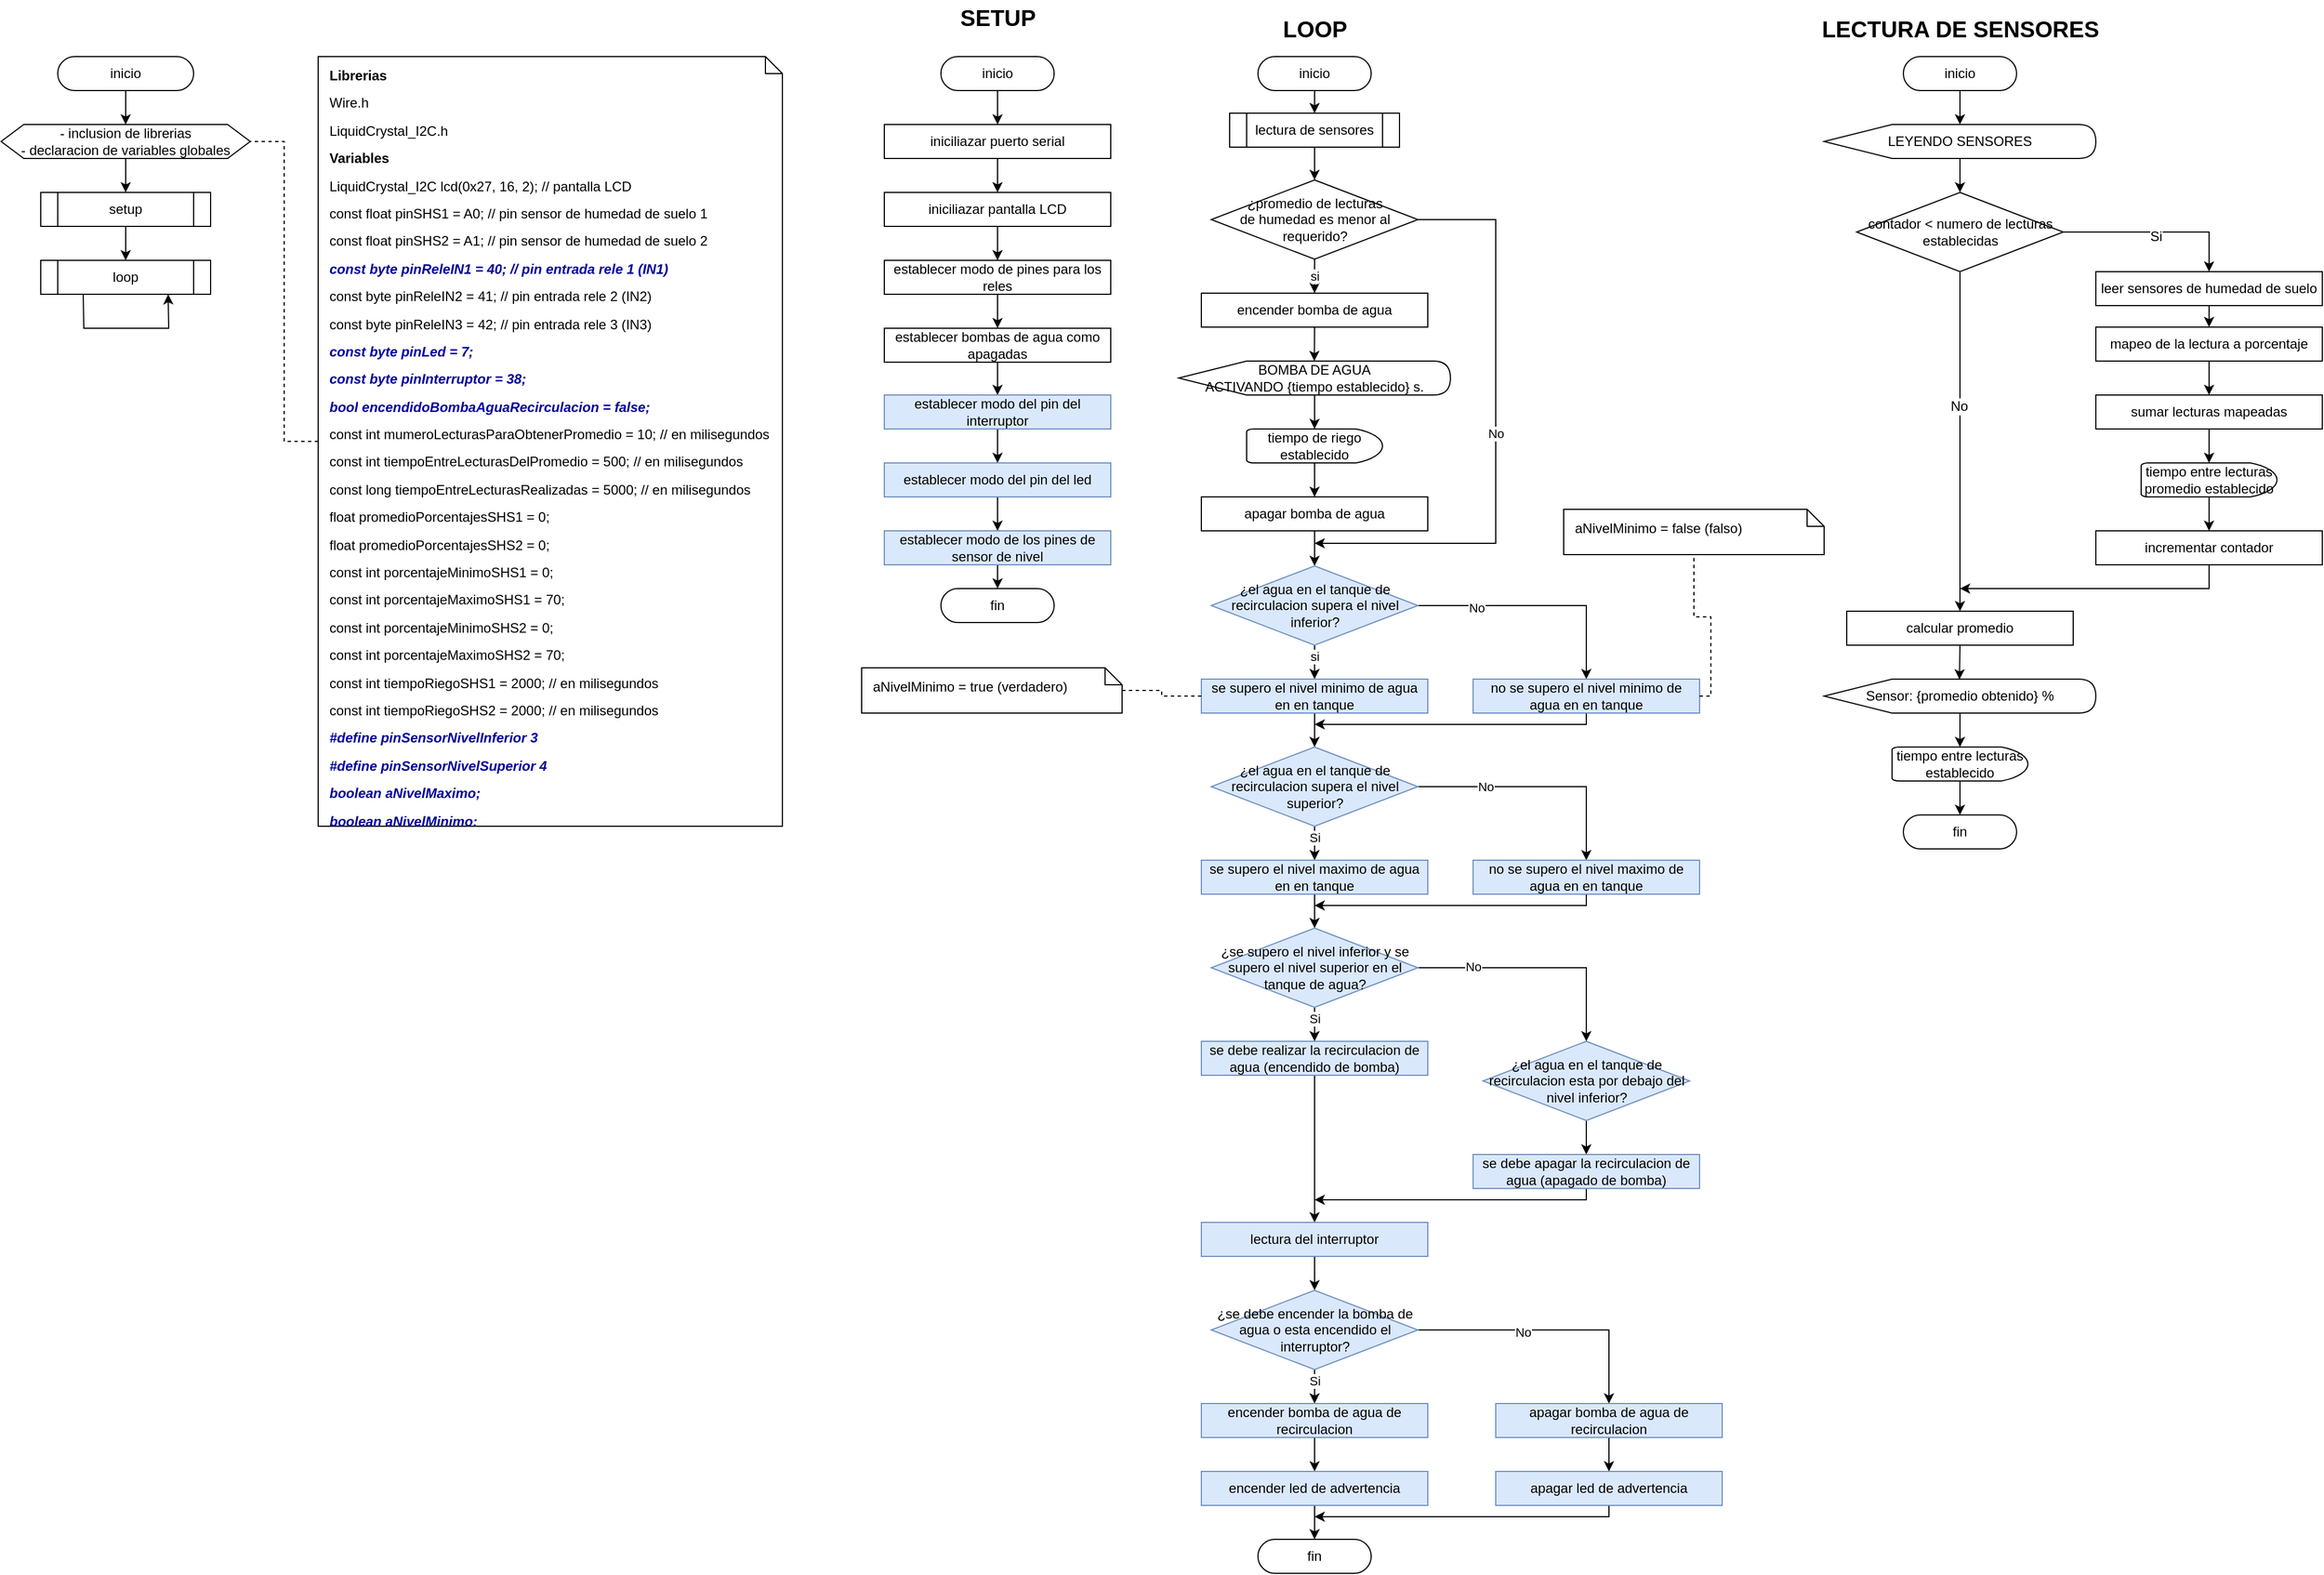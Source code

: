 <mxfile version="15.4.0" type="device"><diagram id="C5RBs43oDa-KdzZeNtuy" name="Page-1"><mxGraphModel dx="1689" dy="510" grid="1" gridSize="10" guides="1" tooltips="1" connect="1" arrows="1" fold="1" page="1" pageScale="1" pageWidth="827" pageHeight="1169" math="0" shadow="0"><root><mxCell id="WIyWlLk6GJQsqaUBKTNV-0"/><mxCell id="WIyWlLk6GJQsqaUBKTNV-1" parent="WIyWlLk6GJQsqaUBKTNV-0"/><mxCell id="SXyKSP14s1fuc9lzsQ2--7" style="rounded=0;orthogonalLoop=1;jettySize=auto;html=1;exitX=0.5;exitY=1;exitDx=0;exitDy=0;entryX=0.5;entryY=0;entryDx=0;entryDy=0;" parent="WIyWlLk6GJQsqaUBKTNV-1" source="SXyKSP14s1fuc9lzsQ2--6" target="SXyKSP14s1fuc9lzsQ2--14" edge="1"><mxGeometry relative="1" as="geometry"><mxPoint x="-290.0" y="150" as="targetPoint"/></mxGeometry></mxCell><mxCell id="SXyKSP14s1fuc9lzsQ2--6" value="inicio" style="rounded=1;whiteSpace=wrap;html=1;labelBorderColor=none;arcSize=50;" parent="WIyWlLk6GJQsqaUBKTNV-1" vertex="1"><mxGeometry x="-350" y="90" width="120" height="30" as="geometry"/></mxCell><mxCell id="SXyKSP14s1fuc9lzsQ2--16" style="edgeStyle=none;rounded=0;orthogonalLoop=1;jettySize=auto;html=1;exitX=0.5;exitY=1;exitDx=0;exitDy=0;entryX=0.5;entryY=0;entryDx=0;entryDy=0;" parent="WIyWlLk6GJQsqaUBKTNV-1" source="SXyKSP14s1fuc9lzsQ2--14" target="SXyKSP14s1fuc9lzsQ2--15" edge="1"><mxGeometry relative="1" as="geometry"/></mxCell><mxCell id="SXyKSP14s1fuc9lzsQ2--14" value="&lt;span&gt;- inclusion de librerias&lt;br&gt;&lt;/span&gt;- declaracion de variables globales" style="shape=hexagon;perimeter=hexagonPerimeter2;whiteSpace=wrap;html=1;fixedSize=1;labelBorderColor=none;align=center;" parent="WIyWlLk6GJQsqaUBKTNV-1" vertex="1"><mxGeometry x="-400" y="150" width="220" height="30" as="geometry"/></mxCell><mxCell id="SXyKSP14s1fuc9lzsQ2--18" style="edgeStyle=none;rounded=0;orthogonalLoop=1;jettySize=auto;html=1;exitX=0.5;exitY=1;exitDx=0;exitDy=0;entryX=0.5;entryY=0;entryDx=0;entryDy=0;" parent="WIyWlLk6GJQsqaUBKTNV-1" source="SXyKSP14s1fuc9lzsQ2--15" target="SXyKSP14s1fuc9lzsQ2--17" edge="1"><mxGeometry relative="1" as="geometry"/></mxCell><mxCell id="SXyKSP14s1fuc9lzsQ2--15" value="setup" style="shape=process;whiteSpace=wrap;html=1;backgroundOutline=1;labelBorderColor=none;align=center;" parent="WIyWlLk6GJQsqaUBKTNV-1" vertex="1"><mxGeometry x="-365" y="210" width="150" height="30" as="geometry"/></mxCell><mxCell id="SXyKSP14s1fuc9lzsQ2--17" value="loop" style="shape=process;whiteSpace=wrap;html=1;backgroundOutline=1;labelBorderColor=none;align=center;" parent="WIyWlLk6GJQsqaUBKTNV-1" vertex="1"><mxGeometry x="-365" y="270" width="150" height="30" as="geometry"/></mxCell><mxCell id="SXyKSP14s1fuc9lzsQ2--19" style="edgeStyle=none;rounded=0;orthogonalLoop=1;jettySize=auto;html=1;exitX=0.25;exitY=1;exitDx=0;exitDy=0;entryX=0.75;entryY=1;entryDx=0;entryDy=0;" parent="WIyWlLk6GJQsqaUBKTNV-1" source="SXyKSP14s1fuc9lzsQ2--17" target="SXyKSP14s1fuc9lzsQ2--17" edge="1"><mxGeometry relative="1" as="geometry"><Array as="points"><mxPoint x="-327" y="330"/><mxPoint x="-252" y="330"/></Array></mxGeometry></mxCell><mxCell id="SXyKSP14s1fuc9lzsQ2--28" style="edgeStyle=none;rounded=0;orthogonalLoop=1;jettySize=auto;html=1;exitX=0.5;exitY=1;exitDx=0;exitDy=0;entryX=0.5;entryY=0;entryDx=0;entryDy=0;" parent="WIyWlLk6GJQsqaUBKTNV-1" source="SXyKSP14s1fuc9lzsQ2--20" target="SXyKSP14s1fuc9lzsQ2--25" edge="1"><mxGeometry relative="1" as="geometry"/></mxCell><mxCell id="SXyKSP14s1fuc9lzsQ2--20" value="inicio" style="rounded=1;whiteSpace=wrap;html=1;labelBorderColor=none;arcSize=50;" parent="WIyWlLk6GJQsqaUBKTNV-1" vertex="1"><mxGeometry x="430" y="90" width="100" height="30" as="geometry"/></mxCell><mxCell id="SXyKSP14s1fuc9lzsQ2--30" style="edgeStyle=none;rounded=0;orthogonalLoop=1;jettySize=auto;html=1;exitX=0.5;exitY=1;exitDx=0;exitDy=0;entryX=0.5;entryY=0;entryDx=0;entryDy=0;" parent="WIyWlLk6GJQsqaUBKTNV-1" source="SXyKSP14s1fuc9lzsQ2--21" target="SXyKSP14s1fuc9lzsQ2--26" edge="1"><mxGeometry relative="1" as="geometry"/></mxCell><mxCell id="SXyKSP14s1fuc9lzsQ2--21" value="iniciliazar pantalla LCD" style="rounded=0;whiteSpace=wrap;html=1;labelBorderColor=none;align=center;" parent="WIyWlLk6GJQsqaUBKTNV-1" vertex="1"><mxGeometry x="380" y="210" width="200" height="30" as="geometry"/></mxCell><mxCell id="SXyKSP14s1fuc9lzsQ2--29" style="edgeStyle=none;rounded=0;orthogonalLoop=1;jettySize=auto;html=1;exitX=0.5;exitY=1;exitDx=0;exitDy=0;entryX=0.5;entryY=0;entryDx=0;entryDy=0;" parent="WIyWlLk6GJQsqaUBKTNV-1" source="SXyKSP14s1fuc9lzsQ2--25" target="SXyKSP14s1fuc9lzsQ2--21" edge="1"><mxGeometry relative="1" as="geometry"/></mxCell><mxCell id="SXyKSP14s1fuc9lzsQ2--25" value="iniciliazar puerto serial" style="rounded=0;whiteSpace=wrap;html=1;labelBorderColor=none;align=center;" parent="WIyWlLk6GJQsqaUBKTNV-1" vertex="1"><mxGeometry x="380" y="150" width="200" height="30" as="geometry"/></mxCell><mxCell id="SXyKSP14s1fuc9lzsQ2--31" style="edgeStyle=none;rounded=0;orthogonalLoop=1;jettySize=auto;html=1;exitX=0.5;exitY=1;exitDx=0;exitDy=0;entryX=0.5;entryY=0;entryDx=0;entryDy=0;" parent="WIyWlLk6GJQsqaUBKTNV-1" source="SXyKSP14s1fuc9lzsQ2--26" target="SXyKSP14s1fuc9lzsQ2--27" edge="1"><mxGeometry relative="1" as="geometry"/></mxCell><mxCell id="SXyKSP14s1fuc9lzsQ2--26" value="establecer modo de pines para los reles" style="rounded=0;whiteSpace=wrap;html=1;labelBorderColor=none;align=center;" parent="WIyWlLk6GJQsqaUBKTNV-1" vertex="1"><mxGeometry x="380" y="270" width="200" height="30" as="geometry"/></mxCell><mxCell id="lHPPLv6M95i7eVPf1-zc-6" style="edgeStyle=orthogonalEdgeStyle;rounded=0;orthogonalLoop=1;jettySize=auto;html=1;exitX=0.5;exitY=1;exitDx=0;exitDy=0;entryX=0.5;entryY=0;entryDx=0;entryDy=0;" parent="WIyWlLk6GJQsqaUBKTNV-1" source="SXyKSP14s1fuc9lzsQ2--27" target="lHPPLv6M95i7eVPf1-zc-3" edge="1"><mxGeometry relative="1" as="geometry"/></mxCell><mxCell id="SXyKSP14s1fuc9lzsQ2--27" value="establecer bombas de agua como apagadas" style="rounded=0;whiteSpace=wrap;html=1;labelBorderColor=none;align=center;" parent="WIyWlLk6GJQsqaUBKTNV-1" vertex="1"><mxGeometry x="380" y="330" width="200" height="30" as="geometry"/></mxCell><mxCell id="SXyKSP14s1fuc9lzsQ2--32" value="fin" style="rounded=1;whiteSpace=wrap;html=1;labelBorderColor=none;arcSize=50;" parent="WIyWlLk6GJQsqaUBKTNV-1" vertex="1"><mxGeometry x="430" y="560" width="100" height="30" as="geometry"/></mxCell><mxCell id="SXyKSP14s1fuc9lzsQ2--34" style="edgeStyle=none;rounded=0;orthogonalLoop=1;jettySize=auto;html=1;exitX=0.5;exitY=1;exitDx=0;exitDy=0;entryX=0.5;entryY=0;entryDx=0;entryDy=0;" parent="WIyWlLk6GJQsqaUBKTNV-1" source="SXyKSP14s1fuc9lzsQ2--35" target="SXyKSP14s1fuc9lzsQ2--45" edge="1"><mxGeometry relative="1" as="geometry"><mxPoint x="832.5" y="140" as="targetPoint"/></mxGeometry></mxCell><mxCell id="SXyKSP14s1fuc9lzsQ2--35" value="inicio" style="rounded=1;whiteSpace=wrap;html=1;labelBorderColor=none;arcSize=50;" parent="WIyWlLk6GJQsqaUBKTNV-1" vertex="1"><mxGeometry x="710" y="90" width="100" height="30" as="geometry"/></mxCell><mxCell id="SXyKSP14s1fuc9lzsQ2--38" style="edgeStyle=none;rounded=0;orthogonalLoop=1;jettySize=auto;html=1;exitX=0.5;exitY=1;exitDx=0;exitDy=0;entryX=0.5;entryY=0;entryDx=0;entryDy=0;entryPerimeter=0;" parent="WIyWlLk6GJQsqaUBKTNV-1" source="SXyKSP14s1fuc9lzsQ2--45" target="SXyKSP14s1fuc9lzsQ2--49" edge="1"><mxGeometry relative="1" as="geometry"><mxPoint x="832.5" y="170" as="sourcePoint"/><mxPoint x="822.5" y="200" as="targetPoint"/></mxGeometry></mxCell><mxCell id="SXyKSP14s1fuc9lzsQ2--44" value="fin" style="rounded=1;whiteSpace=wrap;html=1;labelBorderColor=none;arcSize=50;" parent="WIyWlLk6GJQsqaUBKTNV-1" vertex="1"><mxGeometry x="710" y="1400" width="100" height="30" as="geometry"/></mxCell><mxCell id="SXyKSP14s1fuc9lzsQ2--45" value="lectura de sensores" style="shape=process;whiteSpace=wrap;html=1;backgroundOutline=1;labelBorderColor=none;align=center;" parent="WIyWlLk6GJQsqaUBKTNV-1" vertex="1"><mxGeometry x="685" y="140" width="150" height="30" as="geometry"/></mxCell><mxCell id="SXyKSP14s1fuc9lzsQ2--54" style="edgeStyle=none;rounded=0;orthogonalLoop=1;jettySize=auto;html=1;exitX=0.5;exitY=1;exitDx=0;exitDy=0;entryX=0.499;entryY=0;entryDx=0;entryDy=0;entryPerimeter=0;" parent="WIyWlLk6GJQsqaUBKTNV-1" source="SXyKSP14s1fuc9lzsQ2--47" target="SXyKSP14s1fuc9lzsQ2--53" edge="1"><mxGeometry relative="1" as="geometry"/></mxCell><mxCell id="SXyKSP14s1fuc9lzsQ2--47" value="encender bomba de agua" style="rounded=0;whiteSpace=wrap;html=1;labelBorderColor=none;align=center;" parent="WIyWlLk6GJQsqaUBKTNV-1" vertex="1"><mxGeometry x="660" y="299" width="200" height="30" as="geometry"/></mxCell><mxCell id="SXyKSP14s1fuc9lzsQ2--52" value="si" style="edgeStyle=none;rounded=0;orthogonalLoop=1;jettySize=auto;html=1;exitX=0.5;exitY=1;exitDx=0;exitDy=0;exitPerimeter=0;entryX=0.5;entryY=0;entryDx=0;entryDy=0;" parent="WIyWlLk6GJQsqaUBKTNV-1" source="SXyKSP14s1fuc9lzsQ2--49" target="SXyKSP14s1fuc9lzsQ2--47" edge="1"><mxGeometry relative="1" as="geometry"><mxPoint as="offset"/></mxGeometry></mxCell><mxCell id="SXyKSP14s1fuc9lzsQ2--60" value="No" style="edgeStyle=none;rounded=0;orthogonalLoop=1;jettySize=auto;html=1;exitX=1;exitY=0.5;exitDx=0;exitDy=0;exitPerimeter=0;" parent="WIyWlLk6GJQsqaUBKTNV-1" source="SXyKSP14s1fuc9lzsQ2--49" edge="1"><mxGeometry relative="1" as="geometry"><mxPoint x="760" y="520" as="targetPoint"/><Array as="points"><mxPoint x="920" y="234"/><mxPoint x="920" y="520"/></Array></mxGeometry></mxCell><mxCell id="SXyKSP14s1fuc9lzsQ2--49" value="¿promedio de lecturas&lt;br&gt;de humedad es menor al requerido?" style="strokeWidth=1;html=1;shape=mxgraph.flowchart.decision;whiteSpace=wrap;labelBorderColor=none;align=center;" parent="WIyWlLk6GJQsqaUBKTNV-1" vertex="1"><mxGeometry x="668.75" y="199" width="182.5" height="70" as="geometry"/></mxCell><mxCell id="SXyKSP14s1fuc9lzsQ2--56" value="" style="edgeStyle=none;rounded=0;orthogonalLoop=1;jettySize=auto;html=1;" parent="WIyWlLk6GJQsqaUBKTNV-1" source="SXyKSP14s1fuc9lzsQ2--53" target="SXyKSP14s1fuc9lzsQ2--55" edge="1"><mxGeometry relative="1" as="geometry"/></mxCell><mxCell id="SXyKSP14s1fuc9lzsQ2--53" value="BOMBA DE AGUA&lt;br&gt;ACTIVANDO {tiempo establecido} s." style="shape=display;whiteSpace=wrap;html=1;labelBorderColor=none;strokeWidth=1;align=center;" parent="WIyWlLk6GJQsqaUBKTNV-1" vertex="1"><mxGeometry x="640" y="359" width="240" height="30" as="geometry"/></mxCell><mxCell id="SXyKSP14s1fuc9lzsQ2--58" style="edgeStyle=none;rounded=0;orthogonalLoop=1;jettySize=auto;html=1;exitX=0.5;exitY=1;exitDx=0;exitDy=0;exitPerimeter=0;entryX=0.5;entryY=0;entryDx=0;entryDy=0;" parent="WIyWlLk6GJQsqaUBKTNV-1" source="SXyKSP14s1fuc9lzsQ2--55" target="SXyKSP14s1fuc9lzsQ2--57" edge="1"><mxGeometry relative="1" as="geometry"/></mxCell><mxCell id="SXyKSP14s1fuc9lzsQ2--55" value="tiempo de riego establecido" style="strokeWidth=1;html=1;shape=mxgraph.flowchart.delay;whiteSpace=wrap;labelBorderColor=none;align=center;" parent="WIyWlLk6GJQsqaUBKTNV-1" vertex="1"><mxGeometry x="700" y="419" width="120" height="30" as="geometry"/></mxCell><mxCell id="SXyKSP14s1fuc9lzsQ2--59" style="edgeStyle=none;rounded=0;orthogonalLoop=1;jettySize=auto;html=1;exitX=0.5;exitY=1;exitDx=0;exitDy=0;entryX=0.5;entryY=0;entryDx=0;entryDy=0;entryPerimeter=0;" parent="WIyWlLk6GJQsqaUBKTNV-1" source="SXyKSP14s1fuc9lzsQ2--57" target="lHPPLv6M95i7eVPf1-zc-10" edge="1"><mxGeometry relative="1" as="geometry"><mxPoint x="720" y="530" as="targetPoint"/></mxGeometry></mxCell><mxCell id="SXyKSP14s1fuc9lzsQ2--57" value="apagar bomba de agua" style="rounded=0;whiteSpace=wrap;html=1;labelBorderColor=none;align=center;" parent="WIyWlLk6GJQsqaUBKTNV-1" vertex="1"><mxGeometry x="660" y="479" width="200" height="30" as="geometry"/></mxCell><mxCell id="SXyKSP14s1fuc9lzsQ2--61" value="SETUP" style="text;html=1;align=center;verticalAlign=middle;resizable=0;points=[];autosize=1;strokeColor=none;fillColor=none;fontStyle=1;fontSize=20;" parent="WIyWlLk6GJQsqaUBKTNV-1" vertex="1"><mxGeometry x="440" y="40" width="80" height="30" as="geometry"/></mxCell><mxCell id="SXyKSP14s1fuc9lzsQ2--62" value="LOOP" style="text;html=1;align=center;verticalAlign=middle;resizable=0;points=[];autosize=1;strokeColor=none;fillColor=none;fontStyle=1;fontSize=20;" parent="WIyWlLk6GJQsqaUBKTNV-1" vertex="1"><mxGeometry x="725" y="50" width="70" height="30" as="geometry"/></mxCell><mxCell id="SXyKSP14s1fuc9lzsQ2--77" value="" style="edgeStyle=none;rounded=0;orthogonalLoop=1;jettySize=auto;html=1;fontSize=20;" parent="WIyWlLk6GJQsqaUBKTNV-1" source="SXyKSP14s1fuc9lzsQ2--64" target="SXyKSP14s1fuc9lzsQ2--75" edge="1"><mxGeometry relative="1" as="geometry"/></mxCell><mxCell id="SXyKSP14s1fuc9lzsQ2--64" value="inicio" style="rounded=1;whiteSpace=wrap;html=1;labelBorderColor=none;arcSize=50;" parent="WIyWlLk6GJQsqaUBKTNV-1" vertex="1"><mxGeometry x="1280" y="90" width="100" height="30" as="geometry"/></mxCell><mxCell id="SXyKSP14s1fuc9lzsQ2--73" value="fin" style="rounded=1;whiteSpace=wrap;html=1;labelBorderColor=none;arcSize=50;" parent="WIyWlLk6GJQsqaUBKTNV-1" vertex="1"><mxGeometry x="1280" y="760" width="100" height="30" as="geometry"/></mxCell><mxCell id="SXyKSP14s1fuc9lzsQ2--74" value="LECTURA DE SENSORES" style="text;html=1;align=center;verticalAlign=middle;resizable=0;points=[];autosize=1;strokeColor=none;fillColor=none;fontStyle=1;fontSize=20;" parent="WIyWlLk6GJQsqaUBKTNV-1" vertex="1"><mxGeometry x="1200" y="50" width="260" height="30" as="geometry"/></mxCell><mxCell id="SXyKSP14s1fuc9lzsQ2--80" value="" style="edgeStyle=none;rounded=0;orthogonalLoop=1;jettySize=auto;html=1;fontSize=20;" parent="WIyWlLk6GJQsqaUBKTNV-1" source="SXyKSP14s1fuc9lzsQ2--75" target="SXyKSP14s1fuc9lzsQ2--79" edge="1"><mxGeometry relative="1" as="geometry"/></mxCell><mxCell id="SXyKSP14s1fuc9lzsQ2--75" value="LEYENDO SENSORES" style="shape=display;whiteSpace=wrap;html=1;labelBorderColor=none;strokeWidth=1;align=center;" parent="WIyWlLk6GJQsqaUBKTNV-1" vertex="1"><mxGeometry x="1210" y="150" width="240" height="30" as="geometry"/></mxCell><mxCell id="SXyKSP14s1fuc9lzsQ2--85" value="&lt;font style=&quot;font-size: 12px&quot;&gt;Si&lt;/font&gt;" style="edgeStyle=none;rounded=0;orthogonalLoop=1;jettySize=auto;html=1;exitX=1;exitY=0.5;exitDx=0;exitDy=0;exitPerimeter=0;entryX=0.5;entryY=0;entryDx=0;entryDy=0;fontSize=20;" parent="WIyWlLk6GJQsqaUBKTNV-1" source="SXyKSP14s1fuc9lzsQ2--79" target="SXyKSP14s1fuc9lzsQ2--81" edge="1"><mxGeometry relative="1" as="geometry"><Array as="points"><mxPoint x="1550" y="245"/></Array></mxGeometry></mxCell><mxCell id="SXyKSP14s1fuc9lzsQ2--92" style="edgeStyle=none;rounded=0;orthogonalLoop=1;jettySize=auto;html=1;exitX=0.5;exitY=1;exitDx=0;exitDy=0;exitPerimeter=0;fontSize=20;entryX=0.5;entryY=0;entryDx=0;entryDy=0;" parent="WIyWlLk6GJQsqaUBKTNV-1" source="SXyKSP14s1fuc9lzsQ2--79" target="SXyKSP14s1fuc9lzsQ2--93" edge="1"><mxGeometry relative="1" as="geometry"><mxPoint x="1330" y="530" as="targetPoint"/></mxGeometry></mxCell><mxCell id="SXyKSP14s1fuc9lzsQ2--95" value="No" style="edgeLabel;html=1;align=center;verticalAlign=middle;resizable=0;points=[];fontSize=12;" parent="SXyKSP14s1fuc9lzsQ2--92" vertex="1" connectable="0"><mxGeometry x="-0.21" y="-1" relative="1" as="geometry"><mxPoint as="offset"/></mxGeometry></mxCell><mxCell id="SXyKSP14s1fuc9lzsQ2--79" value="contador &amp;lt; numero de lecturas establecidas" style="strokeWidth=1;html=1;shape=mxgraph.flowchart.decision;whiteSpace=wrap;labelBorderColor=none;align=center;" parent="WIyWlLk6GJQsqaUBKTNV-1" vertex="1"><mxGeometry x="1238.75" y="210" width="182.5" height="70" as="geometry"/></mxCell><mxCell id="SXyKSP14s1fuc9lzsQ2--87" style="edgeStyle=none;rounded=0;orthogonalLoop=1;jettySize=auto;html=1;exitX=0.5;exitY=1;exitDx=0;exitDy=0;entryX=0.5;entryY=0;entryDx=0;entryDy=0;fontSize=20;" parent="WIyWlLk6GJQsqaUBKTNV-1" source="SXyKSP14s1fuc9lzsQ2--81" target="SXyKSP14s1fuc9lzsQ2--82" edge="1"><mxGeometry relative="1" as="geometry"/></mxCell><mxCell id="SXyKSP14s1fuc9lzsQ2--81" value="leer sensores de humedad de suelo" style="rounded=0;whiteSpace=wrap;html=1;labelBorderColor=none;align=center;" parent="WIyWlLk6GJQsqaUBKTNV-1" vertex="1"><mxGeometry x="1450" y="280" width="200" height="30" as="geometry"/></mxCell><mxCell id="SXyKSP14s1fuc9lzsQ2--88" style="edgeStyle=none;rounded=0;orthogonalLoop=1;jettySize=auto;html=1;exitX=0.5;exitY=1;exitDx=0;exitDy=0;entryX=0.5;entryY=0;entryDx=0;entryDy=0;fontSize=20;" parent="WIyWlLk6GJQsqaUBKTNV-1" source="SXyKSP14s1fuc9lzsQ2--82" target="SXyKSP14s1fuc9lzsQ2--83" edge="1"><mxGeometry relative="1" as="geometry"/></mxCell><mxCell id="SXyKSP14s1fuc9lzsQ2--82" value="mapeo de la lectura a porcentaje" style="rounded=0;whiteSpace=wrap;html=1;labelBorderColor=none;align=center;" parent="WIyWlLk6GJQsqaUBKTNV-1" vertex="1"><mxGeometry x="1450" y="329" width="200" height="30" as="geometry"/></mxCell><mxCell id="SXyKSP14s1fuc9lzsQ2--89" style="edgeStyle=none;rounded=0;orthogonalLoop=1;jettySize=auto;html=1;exitX=0.5;exitY=1;exitDx=0;exitDy=0;entryX=0.5;entryY=0;entryDx=0;entryDy=0;entryPerimeter=0;fontSize=20;" parent="WIyWlLk6GJQsqaUBKTNV-1" source="SXyKSP14s1fuc9lzsQ2--83" target="SXyKSP14s1fuc9lzsQ2--84" edge="1"><mxGeometry relative="1" as="geometry"/></mxCell><mxCell id="SXyKSP14s1fuc9lzsQ2--83" value="sumar lecturas mapeadas" style="rounded=0;whiteSpace=wrap;html=1;labelBorderColor=none;align=center;" parent="WIyWlLk6GJQsqaUBKTNV-1" vertex="1"><mxGeometry x="1450" y="389" width="200" height="30" as="geometry"/></mxCell><mxCell id="SXyKSP14s1fuc9lzsQ2--91" style="edgeStyle=none;rounded=0;orthogonalLoop=1;jettySize=auto;html=1;exitX=0.5;exitY=1;exitDx=0;exitDy=0;exitPerimeter=0;entryX=0.5;entryY=0;entryDx=0;entryDy=0;fontSize=20;" parent="WIyWlLk6GJQsqaUBKTNV-1" source="SXyKSP14s1fuc9lzsQ2--84" target="SXyKSP14s1fuc9lzsQ2--90" edge="1"><mxGeometry relative="1" as="geometry"/></mxCell><mxCell id="SXyKSP14s1fuc9lzsQ2--84" value="tiempo entre lecturas promedio establecido" style="strokeWidth=1;html=1;shape=mxgraph.flowchart.delay;whiteSpace=wrap;labelBorderColor=none;align=center;" parent="WIyWlLk6GJQsqaUBKTNV-1" vertex="1"><mxGeometry x="1490" y="449" width="120" height="30" as="geometry"/></mxCell><mxCell id="SXyKSP14s1fuc9lzsQ2--94" style="edgeStyle=none;rounded=0;orthogonalLoop=1;jettySize=auto;html=1;exitX=0.5;exitY=1;exitDx=0;exitDy=0;fontSize=20;" parent="WIyWlLk6GJQsqaUBKTNV-1" source="SXyKSP14s1fuc9lzsQ2--90" edge="1"><mxGeometry relative="1" as="geometry"><mxPoint x="1330" y="560" as="targetPoint"/><Array as="points"><mxPoint x="1550" y="560"/></Array></mxGeometry></mxCell><mxCell id="SXyKSP14s1fuc9lzsQ2--90" value="incrementar contador" style="rounded=0;whiteSpace=wrap;html=1;labelBorderColor=none;align=center;" parent="WIyWlLk6GJQsqaUBKTNV-1" vertex="1"><mxGeometry x="1450" y="509" width="200" height="30" as="geometry"/></mxCell><mxCell id="SXyKSP14s1fuc9lzsQ2--99" style="edgeStyle=none;rounded=0;orthogonalLoop=1;jettySize=auto;html=1;exitX=0.5;exitY=1;exitDx=0;exitDy=0;entryX=0.498;entryY=0.011;entryDx=0;entryDy=0;entryPerimeter=0;fontSize=12;" parent="WIyWlLk6GJQsqaUBKTNV-1" source="SXyKSP14s1fuc9lzsQ2--93" target="SXyKSP14s1fuc9lzsQ2--96" edge="1"><mxGeometry relative="1" as="geometry"/></mxCell><mxCell id="SXyKSP14s1fuc9lzsQ2--93" value="calcular promedio" style="rounded=0;whiteSpace=wrap;html=1;labelBorderColor=none;align=center;" parent="WIyWlLk6GJQsqaUBKTNV-1" vertex="1"><mxGeometry x="1230" y="580" width="200" height="30" as="geometry"/></mxCell><mxCell id="SXyKSP14s1fuc9lzsQ2--100" value="" style="edgeStyle=none;rounded=0;orthogonalLoop=1;jettySize=auto;html=1;fontSize=12;" parent="WIyWlLk6GJQsqaUBKTNV-1" source="SXyKSP14s1fuc9lzsQ2--96" target="SXyKSP14s1fuc9lzsQ2--97" edge="1"><mxGeometry relative="1" as="geometry"/></mxCell><mxCell id="SXyKSP14s1fuc9lzsQ2--96" value="Sensor: {promedio obtenido} %" style="shape=display;whiteSpace=wrap;html=1;labelBorderColor=none;strokeWidth=1;align=center;" parent="WIyWlLk6GJQsqaUBKTNV-1" vertex="1"><mxGeometry x="1210" y="640" width="240" height="30" as="geometry"/></mxCell><mxCell id="SXyKSP14s1fuc9lzsQ2--101" style="edgeStyle=none;rounded=0;orthogonalLoop=1;jettySize=auto;html=1;exitX=0.5;exitY=1;exitDx=0;exitDy=0;exitPerimeter=0;entryX=0.5;entryY=0;entryDx=0;entryDy=0;fontSize=12;" parent="WIyWlLk6GJQsqaUBKTNV-1" source="SXyKSP14s1fuc9lzsQ2--97" target="SXyKSP14s1fuc9lzsQ2--73" edge="1"><mxGeometry relative="1" as="geometry"/></mxCell><mxCell id="SXyKSP14s1fuc9lzsQ2--97" value="tiempo entre lecturas establecido" style="strokeWidth=1;html=1;shape=mxgraph.flowchart.delay;whiteSpace=wrap;labelBorderColor=none;align=center;" parent="WIyWlLk6GJQsqaUBKTNV-1" vertex="1"><mxGeometry x="1270" y="700" width="120" height="30" as="geometry"/></mxCell><mxCell id="1D5j_3aUfYSQDT3RpKQO-0" value="&lt;p style=&quot;margin: 0px ; margin-top: 10px ; margin-left: 10px ; text-align: left&quot;&gt;Librerias&lt;/p&gt;&lt;p style=&quot;margin: 0px ; margin-top: 10px ; margin-left: 10px ; text-align: left&quot;&gt;&lt;span style=&quot;font-weight: normal&quot;&gt;Wire.h&lt;/span&gt;&lt;/p&gt;&lt;p style=&quot;margin: 0px ; margin-top: 10px ; margin-left: 10px ; text-align: left&quot;&gt;&lt;span style=&quot;font-weight: normal&quot;&gt;LiquidCrystal_I2C.h&lt;/span&gt;&lt;/p&gt;&lt;p style=&quot;margin: 0px ; margin-top: 10px ; margin-left: 10px ; text-align: left&quot;&gt;Variables&lt;/p&gt;&lt;p style=&quot;margin: 0px ; margin-top: 10px ; margin-left: 10px ; text-align: left&quot;&gt;&lt;span style=&quot;font-weight: normal&quot;&gt;LiquidCrystal_I2C lcd(0x27, 16, 2); // pantalla LCD&lt;/span&gt;&lt;/p&gt;&lt;p style=&quot;margin: 0px ; margin-top: 10px ; margin-left: 10px ; text-align: left&quot;&gt;&lt;span style=&quot;font-weight: normal&quot;&gt;const float pinSHS1 = A0; // pin sensor de humedad de suelo 1&lt;/span&gt;&lt;/p&gt;&lt;p style=&quot;margin: 0px ; margin-top: 10px ; margin-left: 10px ; text-align: left&quot;&gt;&lt;span style=&quot;font-weight: normal&quot;&gt;const float pinSHS2 = A1; // pin sensor de humedad de suelo 2&lt;/span&gt;&lt;/p&gt;&lt;p style=&quot;margin: 0px ; margin-top: 10px ; margin-left: 10px ; text-align: left&quot;&gt;&lt;i&gt;&lt;font color=&quot;#000099&quot;&gt;&lt;span class=&quot;pl-k&quot; style=&quot;box-sizing: border-box ; background-color: rgb(255 , 255 , 255)&quot;&gt;const&lt;/span&gt;&lt;span style=&quot;background-color: rgb(255 , 255 , 255)&quot;&gt; byte pinReleIN1 = &lt;/span&gt;&lt;span class=&quot;pl-c1&quot; style=&quot;box-sizing: border-box ; background-color: rgb(255 , 255 , 255)&quot;&gt;40&lt;/span&gt;&lt;span style=&quot;background-color: rgb(255 , 255 , 255)&quot;&gt;; // pin entrada rele 1 (IN1)&lt;/span&gt;&lt;br&gt;&lt;/font&gt;&lt;/i&gt;&lt;/p&gt;&lt;p style=&quot;margin: 0px ; margin-top: 10px ; margin-left: 10px ; text-align: left&quot;&gt;&lt;span style=&quot;font-weight: normal&quot;&gt;const byte pinReleIN2 = 41; // pin entrada rele 2 (IN2)&lt;/span&gt;&lt;/p&gt;&lt;p style=&quot;margin: 0px ; margin-top: 10px ; margin-left: 10px ; text-align: left&quot;&gt;&lt;span style=&quot;font-weight: normal&quot;&gt;const byte pinReleIN3 = 42; // pin entrada rele 3 (IN3)&lt;/span&gt;&lt;/p&gt;&lt;p style=&quot;margin: 0px ; margin-top: 10px ; margin-left: 10px ; text-align: left&quot;&gt;&lt;font color=&quot;#000099&quot;&gt;&lt;i&gt;const byte pinLed = 7;&amp;nbsp; &amp;nbsp; &amp;nbsp;&lt;/i&gt;&lt;/font&gt;&lt;/p&gt;&lt;p style=&quot;margin: 0px ; margin-top: 10px ; margin-left: 10px ; text-align: left&quot;&gt;&lt;/p&gt;&lt;p style=&quot;margin: 0px ; margin-top: 10px ; margin-left: 10px ; text-align: left&quot;&gt;&lt;font color=&quot;#000099&quot;&gt;&lt;i&gt;const byte pinInterruptor = 38;&lt;/i&gt;&lt;/font&gt;&lt;/p&gt;&lt;p style=&quot;margin: 0px ; margin-top: 10px ; margin-left: 10px ; text-align: left&quot;&gt;&lt;i&gt;&lt;font color=&quot;#000099&quot;&gt;&lt;span class=&quot;pl-k&quot; style=&quot;box-sizing: border-box ; background-color: rgb(255 , 255 , 255)&quot;&gt;bool&lt;/span&gt;&lt;span style=&quot;background-color: rgb(255 , 255 , 255)&quot;&gt; encendidoBombaAguaRecirculacion = &lt;/span&gt;&lt;span class=&quot;pl-c1&quot; style=&quot;box-sizing: border-box ; background-color: rgb(255 , 255 , 255)&quot;&gt;false&lt;/span&gt;&lt;span style=&quot;background-color: rgb(255 , 255 , 255)&quot;&gt;;&lt;/span&gt;&lt;/font&gt;&lt;/i&gt;&lt;font color=&quot;#000099&quot;&gt;&lt;i&gt;&lt;br&gt;&lt;/i&gt;&lt;/font&gt;&lt;/p&gt;&lt;p style=&quot;margin: 0px ; margin-top: 10px ; margin-left: 10px ; text-align: left&quot;&gt;&lt;span style=&quot;font-weight: normal&quot;&gt;const int mumeroLecturasParaObtenerPromedio = 10; // en milisegundos&lt;/span&gt;&lt;/p&gt;&lt;p style=&quot;margin: 0px ; margin-top: 10px ; margin-left: 10px ; text-align: left&quot;&gt;&lt;span style=&quot;font-weight: normal&quot;&gt;const int tiempoEntreLecturasDelPromedio = 500; // en milisegundos&lt;/span&gt;&lt;/p&gt;&lt;p style=&quot;margin: 0px ; margin-top: 10px ; margin-left: 10px ; text-align: left&quot;&gt;&lt;span style=&quot;font-weight: normal&quot;&gt;const long tiempoEntreLecturasRealizadas = 5000; // en milisegundos&lt;/span&gt;&lt;/p&gt;&lt;p style=&quot;margin: 0px ; margin-top: 10px ; margin-left: 10px ; text-align: left&quot;&gt;&lt;span style=&quot;font-weight: normal&quot;&gt;float promedioPorcentajesSHS1 = 0;&lt;/span&gt;&lt;/p&gt;&lt;p style=&quot;margin: 0px ; margin-top: 10px ; margin-left: 10px ; text-align: left&quot;&gt;&lt;span style=&quot;font-weight: normal&quot;&gt;float promedioPorcentajesSHS2 = 0;&lt;/span&gt;&lt;/p&gt;&lt;p style=&quot;margin: 0px ; margin-top: 10px ; margin-left: 10px ; text-align: left&quot;&gt;&lt;span style=&quot;font-weight: normal&quot;&gt;const int porcentajeMinimoSHS1 = 0;&lt;/span&gt;&lt;/p&gt;&lt;p style=&quot;margin: 0px ; margin-top: 10px ; margin-left: 10px ; text-align: left&quot;&gt;&lt;span style=&quot;font-weight: normal&quot;&gt;const int porcentajeMaximoSHS1 = 70;&lt;/span&gt;&lt;/p&gt;&lt;p style=&quot;margin: 0px ; margin-top: 10px ; margin-left: 10px ; text-align: left&quot;&gt;&lt;span style=&quot;font-weight: normal&quot;&gt;const int porcentajeMinimoSHS2 = 0;&lt;/span&gt;&lt;/p&gt;&lt;p style=&quot;margin: 0px ; margin-top: 10px ; margin-left: 10px ; text-align: left&quot;&gt;&lt;span style=&quot;font-weight: normal&quot;&gt;const int porcentajeMaximoSHS2 = 70;&lt;/span&gt;&lt;/p&gt;&lt;p style=&quot;margin: 0px ; margin-top: 10px ; margin-left: 10px ; text-align: left&quot;&gt;&lt;span style=&quot;font-weight: normal&quot;&gt;const int tiempoRiegoSHS1 = 2000; // en milisegundos&lt;/span&gt;&lt;/p&gt;&lt;p style=&quot;margin: 0px ; margin-top: 10px ; margin-left: 10px ; text-align: left&quot;&gt;&lt;span style=&quot;font-weight: normal&quot;&gt;const int tiempoRiegoSHS2 = 2000; // en milisegundos&lt;/span&gt;&lt;/p&gt;&lt;p style=&quot;margin: 0px ; margin-top: 10px ; margin-left: 10px ; text-align: left&quot;&gt;&lt;i&gt;&lt;font color=&quot;#000099&quot;&gt;#define pinSensorNivelInferior 3&lt;/font&gt;&lt;/i&gt;&lt;/p&gt;&lt;p style=&quot;margin: 0px ; margin-top: 10px ; margin-left: 10px ; text-align: left&quot;&gt;&lt;i&gt;&lt;font color=&quot;#000099&quot;&gt;#define pinSensorNivelSuperior 4&lt;/font&gt;&lt;/i&gt;&lt;/p&gt;&lt;p style=&quot;margin: 0px ; margin-top: 10px ; margin-left: 10px ; text-align: left&quot;&gt;&lt;i&gt;&lt;font color=&quot;#000099&quot;&gt;boolean aNivelMaximo;&lt;/font&gt;&lt;/i&gt;&lt;/p&gt;&lt;p style=&quot;margin: 0px ; margin-top: 10px ; margin-left: 10px ; text-align: left&quot;&gt;&lt;/p&gt;&lt;p style=&quot;margin: 0px ; margin-top: 10px ; margin-left: 10px ; text-align: left&quot;&gt;&lt;i&gt;&lt;font color=&quot;#000099&quot;&gt;boolean aNivelMinimo;&lt;/font&gt;&lt;/i&gt;&lt;/p&gt;" style="shape=note;html=1;size=15;spacingLeft=5;align=left;html=1;overflow=fill;whiteSpace=wrap;align=center;fontStyle=1" parent="WIyWlLk6GJQsqaUBKTNV-1" vertex="1"><mxGeometry x="-120" y="90" width="410" height="680" as="geometry"/></mxCell><mxCell id="1D5j_3aUfYSQDT3RpKQO-2" value="" style="rounded=0;html=1;labelBackgroundColor=none;endArrow=none;dashed=1;edgeStyle=orthogonalEdgeStyle;entryX=1;entryY=0.5;entryDx=0;entryDy=0;" parent="WIyWlLk6GJQsqaUBKTNV-1" source="1D5j_3aUfYSQDT3RpKQO-0" target="SXyKSP14s1fuc9lzsQ2--14" edge="1"><mxGeometry relative="1" as="geometry"><mxPoint x="100.059" y="459" as="targetPoint"/></mxGeometry></mxCell><mxCell id="lHPPLv6M95i7eVPf1-zc-7" style="edgeStyle=orthogonalEdgeStyle;rounded=0;orthogonalLoop=1;jettySize=auto;html=1;exitX=0.5;exitY=1;exitDx=0;exitDy=0;entryX=0.5;entryY=0;entryDx=0;entryDy=0;" parent="WIyWlLk6GJQsqaUBKTNV-1" source="lHPPLv6M95i7eVPf1-zc-3" target="lHPPLv6M95i7eVPf1-zc-4" edge="1"><mxGeometry relative="1" as="geometry"/></mxCell><mxCell id="lHPPLv6M95i7eVPf1-zc-3" value="establecer modo del pin del interruptor" style="rounded=0;whiteSpace=wrap;html=1;labelBorderColor=none;align=center;fillColor=#dae8fc;strokeColor=#6c8ebf;" parent="WIyWlLk6GJQsqaUBKTNV-1" vertex="1"><mxGeometry x="380" y="389" width="200" height="30" as="geometry"/></mxCell><mxCell id="lHPPLv6M95i7eVPf1-zc-8" style="edgeStyle=orthogonalEdgeStyle;rounded=0;orthogonalLoop=1;jettySize=auto;html=1;exitX=0.5;exitY=1;exitDx=0;exitDy=0;entryX=0.5;entryY=0;entryDx=0;entryDy=0;" parent="WIyWlLk6GJQsqaUBKTNV-1" source="lHPPLv6M95i7eVPf1-zc-4" target="lHPPLv6M95i7eVPf1-zc-5" edge="1"><mxGeometry relative="1" as="geometry"/></mxCell><mxCell id="lHPPLv6M95i7eVPf1-zc-4" value="establecer modo del pin del led" style="rounded=0;whiteSpace=wrap;html=1;labelBorderColor=none;align=center;fillColor=#dae8fc;strokeColor=#6c8ebf;" parent="WIyWlLk6GJQsqaUBKTNV-1" vertex="1"><mxGeometry x="380" y="449" width="200" height="30" as="geometry"/></mxCell><mxCell id="lHPPLv6M95i7eVPf1-zc-9" style="edgeStyle=orthogonalEdgeStyle;rounded=0;orthogonalLoop=1;jettySize=auto;html=1;exitX=0.5;exitY=1;exitDx=0;exitDy=0;entryX=0.5;entryY=0;entryDx=0;entryDy=0;" parent="WIyWlLk6GJQsqaUBKTNV-1" source="lHPPLv6M95i7eVPf1-zc-5" target="SXyKSP14s1fuc9lzsQ2--32" edge="1"><mxGeometry relative="1" as="geometry"/></mxCell><mxCell id="lHPPLv6M95i7eVPf1-zc-5" value="establecer modo de los pines de sensor de nivel" style="rounded=0;whiteSpace=wrap;html=1;labelBorderColor=none;align=center;fillColor=#dae8fc;strokeColor=#6c8ebf;" parent="WIyWlLk6GJQsqaUBKTNV-1" vertex="1"><mxGeometry x="380" y="509" width="200" height="30" as="geometry"/></mxCell><mxCell id="lHPPLv6M95i7eVPf1-zc-12" value="si" style="edgeStyle=orthogonalEdgeStyle;rounded=0;orthogonalLoop=1;jettySize=auto;html=1;exitX=0.5;exitY=1;exitDx=0;exitDy=0;exitPerimeter=0;entryX=0.5;entryY=0;entryDx=0;entryDy=0;" parent="WIyWlLk6GJQsqaUBKTNV-1" source="lHPPLv6M95i7eVPf1-zc-10" target="lHPPLv6M95i7eVPf1-zc-11" edge="1"><mxGeometry x="-0.333" relative="1" as="geometry"><mxPoint as="offset"/></mxGeometry></mxCell><mxCell id="lHPPLv6M95i7eVPf1-zc-14" style="rounded=0;orthogonalLoop=1;jettySize=auto;html=1;exitX=1;exitY=0.5;exitDx=0;exitDy=0;exitPerimeter=0;entryX=0.5;entryY=0;entryDx=0;entryDy=0;" parent="WIyWlLk6GJQsqaUBKTNV-1" source="lHPPLv6M95i7eVPf1-zc-10" target="lHPPLv6M95i7eVPf1-zc-13" edge="1"><mxGeometry relative="1" as="geometry"><Array as="points"><mxPoint x="1000" y="575"/></Array></mxGeometry></mxCell><mxCell id="lHPPLv6M95i7eVPf1-zc-15" value="No" style="edgeLabel;html=1;align=center;verticalAlign=middle;resizable=0;points=[];" parent="lHPPLv6M95i7eVPf1-zc-14" vertex="1" connectable="0"><mxGeometry x="-0.52" y="-2" relative="1" as="geometry"><mxPoint as="offset"/></mxGeometry></mxCell><mxCell id="lHPPLv6M95i7eVPf1-zc-10" value="¿el agua en el tanque de recirculacion supera el nivel inferior?" style="strokeWidth=1;html=1;shape=mxgraph.flowchart.decision;whiteSpace=wrap;labelBorderColor=none;align=center;fillColor=#dae8fc;strokeColor=#6c8ebf;" parent="WIyWlLk6GJQsqaUBKTNV-1" vertex="1"><mxGeometry x="668.75" y="540" width="182.5" height="70" as="geometry"/></mxCell><mxCell id="lHPPLv6M95i7eVPf1-zc-17" style="edgeStyle=none;rounded=0;orthogonalLoop=1;jettySize=auto;html=1;exitX=0.5;exitY=1;exitDx=0;exitDy=0;entryX=0.5;entryY=0;entryDx=0;entryDy=0;entryPerimeter=0;" parent="WIyWlLk6GJQsqaUBKTNV-1" source="lHPPLv6M95i7eVPf1-zc-11" target="lHPPLv6M95i7eVPf1-zc-16" edge="1"><mxGeometry relative="1" as="geometry"/></mxCell><mxCell id="lHPPLv6M95i7eVPf1-zc-11" value="se supero el nivel minimo de agua en en tanque" style="rounded=0;whiteSpace=wrap;html=1;labelBorderColor=none;align=center;fillColor=#dae8fc;strokeColor=#6c8ebf;" parent="WIyWlLk6GJQsqaUBKTNV-1" vertex="1"><mxGeometry x="660" y="640" width="200" height="30" as="geometry"/></mxCell><mxCell id="lHPPLv6M95i7eVPf1-zc-18" style="edgeStyle=none;rounded=0;orthogonalLoop=1;jettySize=auto;html=1;exitX=0.5;exitY=1;exitDx=0;exitDy=0;" parent="WIyWlLk6GJQsqaUBKTNV-1" source="lHPPLv6M95i7eVPf1-zc-13" edge="1"><mxGeometry relative="1" as="geometry"><mxPoint x="760" y="680" as="targetPoint"/><Array as="points"><mxPoint x="1000" y="680"/></Array></mxGeometry></mxCell><mxCell id="lHPPLv6M95i7eVPf1-zc-13" value="no se supero el nivel minimo de agua en en tanque" style="rounded=0;whiteSpace=wrap;html=1;labelBorderColor=none;align=center;fillColor=#dae8fc;strokeColor=#6c8ebf;" parent="WIyWlLk6GJQsqaUBKTNV-1" vertex="1"><mxGeometry x="900" y="640" width="200" height="30" as="geometry"/></mxCell><mxCell id="lHPPLv6M95i7eVPf1-zc-21" value="Si" style="edgeStyle=none;rounded=0;orthogonalLoop=1;jettySize=auto;html=1;exitX=0.5;exitY=1;exitDx=0;exitDy=0;exitPerimeter=0;entryX=0.5;entryY=0;entryDx=0;entryDy=0;" parent="WIyWlLk6GJQsqaUBKTNV-1" source="lHPPLv6M95i7eVPf1-zc-16" target="lHPPLv6M95i7eVPf1-zc-19" edge="1"><mxGeometry x="-0.333" relative="1" as="geometry"><mxPoint as="offset"/></mxGeometry></mxCell><mxCell id="lHPPLv6M95i7eVPf1-zc-22" style="edgeStyle=none;rounded=0;orthogonalLoop=1;jettySize=auto;html=1;exitX=1;exitY=0.5;exitDx=0;exitDy=0;exitPerimeter=0;entryX=0.5;entryY=0;entryDx=0;entryDy=0;" parent="WIyWlLk6GJQsqaUBKTNV-1" source="lHPPLv6M95i7eVPf1-zc-16" target="lHPPLv6M95i7eVPf1-zc-20" edge="1"><mxGeometry relative="1" as="geometry"><Array as="points"><mxPoint x="1000" y="735"/></Array></mxGeometry></mxCell><mxCell id="lHPPLv6M95i7eVPf1-zc-23" value="No" style="edgeLabel;html=1;align=center;verticalAlign=middle;resizable=0;points=[];" parent="lHPPLv6M95i7eVPf1-zc-22" vertex="1" connectable="0"><mxGeometry x="-0.45" relative="1" as="geometry"><mxPoint as="offset"/></mxGeometry></mxCell><mxCell id="lHPPLv6M95i7eVPf1-zc-16" value="¿el agua en el tanque de recirculacion supera el nivel superior?" style="strokeWidth=1;html=1;shape=mxgraph.flowchart.decision;whiteSpace=wrap;labelBorderColor=none;align=center;fillColor=#dae8fc;strokeColor=#6c8ebf;" parent="WIyWlLk6GJQsqaUBKTNV-1" vertex="1"><mxGeometry x="668.75" y="700" width="182.5" height="70" as="geometry"/></mxCell><mxCell id="lHPPLv6M95i7eVPf1-zc-25" style="edgeStyle=none;rounded=0;orthogonalLoop=1;jettySize=auto;html=1;exitX=0.5;exitY=1;exitDx=0;exitDy=0;entryX=0.5;entryY=0;entryDx=0;entryDy=0;entryPerimeter=0;" parent="WIyWlLk6GJQsqaUBKTNV-1" source="lHPPLv6M95i7eVPf1-zc-19" target="lHPPLv6M95i7eVPf1-zc-24" edge="1"><mxGeometry relative="1" as="geometry"/></mxCell><mxCell id="lHPPLv6M95i7eVPf1-zc-19" value="se supero el nivel maximo de agua en en tanque" style="rounded=0;whiteSpace=wrap;html=1;labelBorderColor=none;align=center;fillColor=#dae8fc;strokeColor=#6c8ebf;" parent="WIyWlLk6GJQsqaUBKTNV-1" vertex="1"><mxGeometry x="660" y="800" width="200" height="30" as="geometry"/></mxCell><mxCell id="lHPPLv6M95i7eVPf1-zc-26" style="edgeStyle=none;rounded=0;orthogonalLoop=1;jettySize=auto;html=1;exitX=0.5;exitY=1;exitDx=0;exitDy=0;" parent="WIyWlLk6GJQsqaUBKTNV-1" source="lHPPLv6M95i7eVPf1-zc-20" edge="1"><mxGeometry relative="1" as="geometry"><mxPoint x="760" y="840" as="targetPoint"/><Array as="points"><mxPoint x="1000" y="840"/></Array></mxGeometry></mxCell><mxCell id="lHPPLv6M95i7eVPf1-zc-20" value="no se supero el nivel maximo de agua en en tanque" style="rounded=0;whiteSpace=wrap;html=1;labelBorderColor=none;align=center;fillColor=#dae8fc;strokeColor=#6c8ebf;" parent="WIyWlLk6GJQsqaUBKTNV-1" vertex="1"><mxGeometry x="900" y="800" width="200" height="30" as="geometry"/></mxCell><mxCell id="lHPPLv6M95i7eVPf1-zc-29" value="Si" style="edgeStyle=none;rounded=0;orthogonalLoop=1;jettySize=auto;html=1;exitX=0.5;exitY=1;exitDx=0;exitDy=0;exitPerimeter=0;entryX=0.5;entryY=0;entryDx=0;entryDy=0;" parent="WIyWlLk6GJQsqaUBKTNV-1" source="lHPPLv6M95i7eVPf1-zc-24" target="lHPPLv6M95i7eVPf1-zc-28" edge="1"><mxGeometry x="-0.333" relative="1" as="geometry"><Array as="points"><mxPoint x="760" y="950"/></Array><mxPoint as="offset"/></mxGeometry></mxCell><mxCell id="lHPPLv6M95i7eVPf1-zc-31" style="edgeStyle=none;rounded=0;orthogonalLoop=1;jettySize=auto;html=1;exitX=1;exitY=0.5;exitDx=0;exitDy=0;exitPerimeter=0;entryX=0.5;entryY=0;entryDx=0;entryDy=0;entryPerimeter=0;" parent="WIyWlLk6GJQsqaUBKTNV-1" source="lHPPLv6M95i7eVPf1-zc-24" target="lHPPLv6M95i7eVPf1-zc-30" edge="1"><mxGeometry relative="1" as="geometry"><Array as="points"><mxPoint x="1000" y="895"/></Array></mxGeometry></mxCell><mxCell id="lHPPLv6M95i7eVPf1-zc-32" value="No" style="edgeLabel;html=1;align=center;verticalAlign=middle;resizable=0;points=[];" parent="lHPPLv6M95i7eVPf1-zc-31" vertex="1" connectable="0"><mxGeometry x="-0.553" y="1" relative="1" as="geometry"><mxPoint as="offset"/></mxGeometry></mxCell><mxCell id="lHPPLv6M95i7eVPf1-zc-24" value="¿se supero el nivel inferior y se supero el nivel superior en el tanque de agua?" style="strokeWidth=1;html=1;shape=mxgraph.flowchart.decision;whiteSpace=wrap;labelBorderColor=none;align=center;fillColor=#dae8fc;strokeColor=#6c8ebf;" parent="WIyWlLk6GJQsqaUBKTNV-1" vertex="1"><mxGeometry x="668.75" y="860" width="182.5" height="70" as="geometry"/></mxCell><mxCell id="lHPPLv6M95i7eVPf1-zc-36" style="edgeStyle=none;rounded=0;orthogonalLoop=1;jettySize=auto;html=1;exitX=0.5;exitY=1;exitDx=0;exitDy=0;entryX=0.5;entryY=0;entryDx=0;entryDy=0;" parent="WIyWlLk6GJQsqaUBKTNV-1" source="lHPPLv6M95i7eVPf1-zc-28" target="lHPPLv6M95i7eVPf1-zc-35" edge="1"><mxGeometry relative="1" as="geometry"/></mxCell><mxCell id="lHPPLv6M95i7eVPf1-zc-28" value="se debe realizar la recirculacion de agua (encendido de bomba)" style="rounded=0;whiteSpace=wrap;html=1;labelBorderColor=none;align=center;fillColor=#dae8fc;strokeColor=#6c8ebf;" parent="WIyWlLk6GJQsqaUBKTNV-1" vertex="1"><mxGeometry x="660" y="960" width="200" height="30" as="geometry"/></mxCell><mxCell id="lHPPLv6M95i7eVPf1-zc-34" style="edgeStyle=none;rounded=0;orthogonalLoop=1;jettySize=auto;html=1;exitX=0.5;exitY=1;exitDx=0;exitDy=0;exitPerimeter=0;" parent="WIyWlLk6GJQsqaUBKTNV-1" source="lHPPLv6M95i7eVPf1-zc-30" target="lHPPLv6M95i7eVPf1-zc-33" edge="1"><mxGeometry relative="1" as="geometry"/></mxCell><mxCell id="lHPPLv6M95i7eVPf1-zc-30" value="¿el agua en el tanque de recirculacion esta por debajo del nivel inferior?" style="strokeWidth=1;html=1;shape=mxgraph.flowchart.decision;whiteSpace=wrap;labelBorderColor=none;align=center;fillColor=#dae8fc;strokeColor=#6c8ebf;" parent="WIyWlLk6GJQsqaUBKTNV-1" vertex="1"><mxGeometry x="908.75" y="960" width="182.5" height="70" as="geometry"/></mxCell><mxCell id="lHPPLv6M95i7eVPf1-zc-37" style="edgeStyle=none;rounded=0;orthogonalLoop=1;jettySize=auto;html=1;exitX=0.5;exitY=1;exitDx=0;exitDy=0;" parent="WIyWlLk6GJQsqaUBKTNV-1" source="lHPPLv6M95i7eVPf1-zc-33" edge="1"><mxGeometry relative="1" as="geometry"><mxPoint x="760" y="1100" as="targetPoint"/><Array as="points"><mxPoint x="1000" y="1100"/></Array></mxGeometry></mxCell><mxCell id="lHPPLv6M95i7eVPf1-zc-33" value="se debe apagar la recirculacion de agua (apagado de bomba)" style="rounded=0;whiteSpace=wrap;html=1;labelBorderColor=none;align=center;fillColor=#dae8fc;strokeColor=#6c8ebf;" parent="WIyWlLk6GJQsqaUBKTNV-1" vertex="1"><mxGeometry x="900" y="1060" width="200" height="30" as="geometry"/></mxCell><mxCell id="lHPPLv6M95i7eVPf1-zc-39" style="edgeStyle=none;rounded=0;orthogonalLoop=1;jettySize=auto;html=1;exitX=0.5;exitY=1;exitDx=0;exitDy=0;entryX=0.5;entryY=0;entryDx=0;entryDy=0;entryPerimeter=0;" parent="WIyWlLk6GJQsqaUBKTNV-1" source="lHPPLv6M95i7eVPf1-zc-35" target="lHPPLv6M95i7eVPf1-zc-38" edge="1"><mxGeometry relative="1" as="geometry"/></mxCell><mxCell id="lHPPLv6M95i7eVPf1-zc-35" value="lectura del interruptor" style="rounded=0;whiteSpace=wrap;html=1;labelBorderColor=none;align=center;fillColor=#dae8fc;strokeColor=#6c8ebf;" parent="WIyWlLk6GJQsqaUBKTNV-1" vertex="1"><mxGeometry x="660" y="1120" width="200" height="30" as="geometry"/></mxCell><mxCell id="lHPPLv6M95i7eVPf1-zc-43" value="Si" style="edgeStyle=none;rounded=0;orthogonalLoop=1;jettySize=auto;html=1;exitX=0.5;exitY=1;exitDx=0;exitDy=0;exitPerimeter=0;entryX=0.5;entryY=0;entryDx=0;entryDy=0;" parent="WIyWlLk6GJQsqaUBKTNV-1" source="lHPPLv6M95i7eVPf1-zc-38" target="lHPPLv6M95i7eVPf1-zc-40" edge="1"><mxGeometry x="-0.333" relative="1" as="geometry"><mxPoint as="offset"/></mxGeometry></mxCell><mxCell id="lHPPLv6M95i7eVPf1-zc-46" style="edgeStyle=none;rounded=0;orthogonalLoop=1;jettySize=auto;html=1;exitX=1;exitY=0.5;exitDx=0;exitDy=0;exitPerimeter=0;entryX=0.5;entryY=0;entryDx=0;entryDy=0;" parent="WIyWlLk6GJQsqaUBKTNV-1" source="lHPPLv6M95i7eVPf1-zc-38" target="lHPPLv6M95i7eVPf1-zc-44" edge="1"><mxGeometry relative="1" as="geometry"><Array as="points"><mxPoint x="1020" y="1215"/></Array></mxGeometry></mxCell><mxCell id="lHPPLv6M95i7eVPf1-zc-47" value="No" style="edgeLabel;html=1;align=center;verticalAlign=middle;resizable=0;points=[];" parent="lHPPLv6M95i7eVPf1-zc-46" vertex="1" connectable="0"><mxGeometry x="-0.208" y="-2" relative="1" as="geometry"><mxPoint as="offset"/></mxGeometry></mxCell><mxCell id="lHPPLv6M95i7eVPf1-zc-38" value="¿se debe encender la bomba de agua o esta encendido el interruptor?" style="strokeWidth=1;html=1;shape=mxgraph.flowchart.decision;whiteSpace=wrap;labelBorderColor=none;align=center;fillColor=#dae8fc;strokeColor=#6c8ebf;" parent="WIyWlLk6GJQsqaUBKTNV-1" vertex="1"><mxGeometry x="668.75" y="1180" width="182.5" height="70" as="geometry"/></mxCell><mxCell id="lHPPLv6M95i7eVPf1-zc-42" style="edgeStyle=none;rounded=0;orthogonalLoop=1;jettySize=auto;html=1;exitX=0.5;exitY=1;exitDx=0;exitDy=0;entryX=0.5;entryY=0;entryDx=0;entryDy=0;" parent="WIyWlLk6GJQsqaUBKTNV-1" source="lHPPLv6M95i7eVPf1-zc-40" target="lHPPLv6M95i7eVPf1-zc-41" edge="1"><mxGeometry relative="1" as="geometry"/></mxCell><mxCell id="lHPPLv6M95i7eVPf1-zc-40" value="encender bomba de agua de recirculacion" style="rounded=0;whiteSpace=wrap;html=1;labelBorderColor=none;align=center;fillColor=#dae8fc;strokeColor=#6c8ebf;" parent="WIyWlLk6GJQsqaUBKTNV-1" vertex="1"><mxGeometry x="660" y="1280" width="200" height="30" as="geometry"/></mxCell><mxCell id="lHPPLv6M95i7eVPf1-zc-48" style="edgeStyle=none;rounded=0;orthogonalLoop=1;jettySize=auto;html=1;exitX=0.5;exitY=1;exitDx=0;exitDy=0;entryX=0.5;entryY=0;entryDx=0;entryDy=0;" parent="WIyWlLk6GJQsqaUBKTNV-1" source="lHPPLv6M95i7eVPf1-zc-41" target="SXyKSP14s1fuc9lzsQ2--44" edge="1"><mxGeometry relative="1" as="geometry"/></mxCell><mxCell id="lHPPLv6M95i7eVPf1-zc-41" value="encender led de advertencia" style="rounded=0;whiteSpace=wrap;html=1;labelBorderColor=none;align=center;fillColor=#dae8fc;strokeColor=#6c8ebf;" parent="WIyWlLk6GJQsqaUBKTNV-1" vertex="1"><mxGeometry x="660" y="1340" width="200" height="30" as="geometry"/></mxCell><mxCell id="kUfTkGOOQsgRiFBmyYST-16" style="edgeStyle=orthogonalEdgeStyle;rounded=0;orthogonalLoop=1;jettySize=auto;html=1;exitX=0.5;exitY=1;exitDx=0;exitDy=0;entryX=0.5;entryY=0;entryDx=0;entryDy=0;" edge="1" parent="WIyWlLk6GJQsqaUBKTNV-1" source="lHPPLv6M95i7eVPf1-zc-44" target="lHPPLv6M95i7eVPf1-zc-45"><mxGeometry relative="1" as="geometry"/></mxCell><mxCell id="lHPPLv6M95i7eVPf1-zc-44" value="apagar bomba de agua de recirculacion" style="rounded=0;whiteSpace=wrap;html=1;labelBorderColor=none;align=center;fillColor=#dae8fc;strokeColor=#6c8ebf;" parent="WIyWlLk6GJQsqaUBKTNV-1" vertex="1"><mxGeometry x="920" y="1280" width="200" height="30" as="geometry"/></mxCell><mxCell id="lHPPLv6M95i7eVPf1-zc-49" style="edgeStyle=none;rounded=0;orthogonalLoop=1;jettySize=auto;html=1;exitX=0.5;exitY=1;exitDx=0;exitDy=0;" parent="WIyWlLk6GJQsqaUBKTNV-1" source="lHPPLv6M95i7eVPf1-zc-45" edge="1"><mxGeometry relative="1" as="geometry"><mxPoint x="760" y="1380.0" as="targetPoint"/><Array as="points"><mxPoint x="1020" y="1380"/></Array></mxGeometry></mxCell><mxCell id="lHPPLv6M95i7eVPf1-zc-45" value="apagar led de advertencia" style="rounded=0;whiteSpace=wrap;html=1;labelBorderColor=none;align=center;fillColor=#dae8fc;strokeColor=#6c8ebf;" parent="WIyWlLk6GJQsqaUBKTNV-1" vertex="1"><mxGeometry x="920" y="1340" width="200" height="30" as="geometry"/></mxCell><mxCell id="kUfTkGOOQsgRiFBmyYST-10" value="&lt;p style=&quot;margin: 0px ; margin-top: 10px ; margin-left: 10px ; text-align: left&quot;&gt;aNivelMinimo = true (verdadero)&lt;/p&gt;" style="shape=note;html=1;size=15;spacingLeft=5;align=left;html=1;overflow=fill;whiteSpace=wrap;align=center;" vertex="1" parent="WIyWlLk6GJQsqaUBKTNV-1"><mxGeometry x="360" y="630" width="230" height="40" as="geometry"/></mxCell><mxCell id="kUfTkGOOQsgRiFBmyYST-12" value="" style="rounded=0;html=1;labelBackgroundColor=none;endArrow=none;dashed=1;edgeStyle=orthogonalEdgeStyle;entryX=0;entryY=0.5;entryDx=0;entryDy=0;" edge="1" source="kUfTkGOOQsgRiFBmyYST-10" target="lHPPLv6M95i7eVPf1-zc-11" parent="WIyWlLk6GJQsqaUBKTNV-1"><mxGeometry relative="1" as="geometry"/></mxCell><mxCell id="kUfTkGOOQsgRiFBmyYST-14" value="&lt;p style=&quot;margin: 0px ; margin-top: 10px ; margin-left: 10px ; text-align: left&quot;&gt;aNivelMinimo = false (falso)&lt;/p&gt;" style="shape=note;html=1;size=15;spacingLeft=5;align=left;html=1;overflow=fill;whiteSpace=wrap;align=center;" vertex="1" parent="WIyWlLk6GJQsqaUBKTNV-1"><mxGeometry x="980" y="490" width="230" height="40" as="geometry"/></mxCell><mxCell id="kUfTkGOOQsgRiFBmyYST-15" value="" style="rounded=0;html=1;labelBackgroundColor=none;endArrow=none;dashed=1;edgeStyle=orthogonalEdgeStyle;entryX=0.5;entryY=1;entryDx=0;entryDy=0;entryPerimeter=0;exitX=1;exitY=0.5;exitDx=0;exitDy=0;" edge="1" parent="WIyWlLk6GJQsqaUBKTNV-1" source="lHPPLv6M95i7eVPf1-zc-13" target="kUfTkGOOQsgRiFBmyYST-14"><mxGeometry relative="1" as="geometry"><mxPoint x="600" y="660" as="sourcePoint"/><mxPoint x="670" y="665" as="targetPoint"/></mxGeometry></mxCell></root></mxGraphModel></diagram></mxfile>